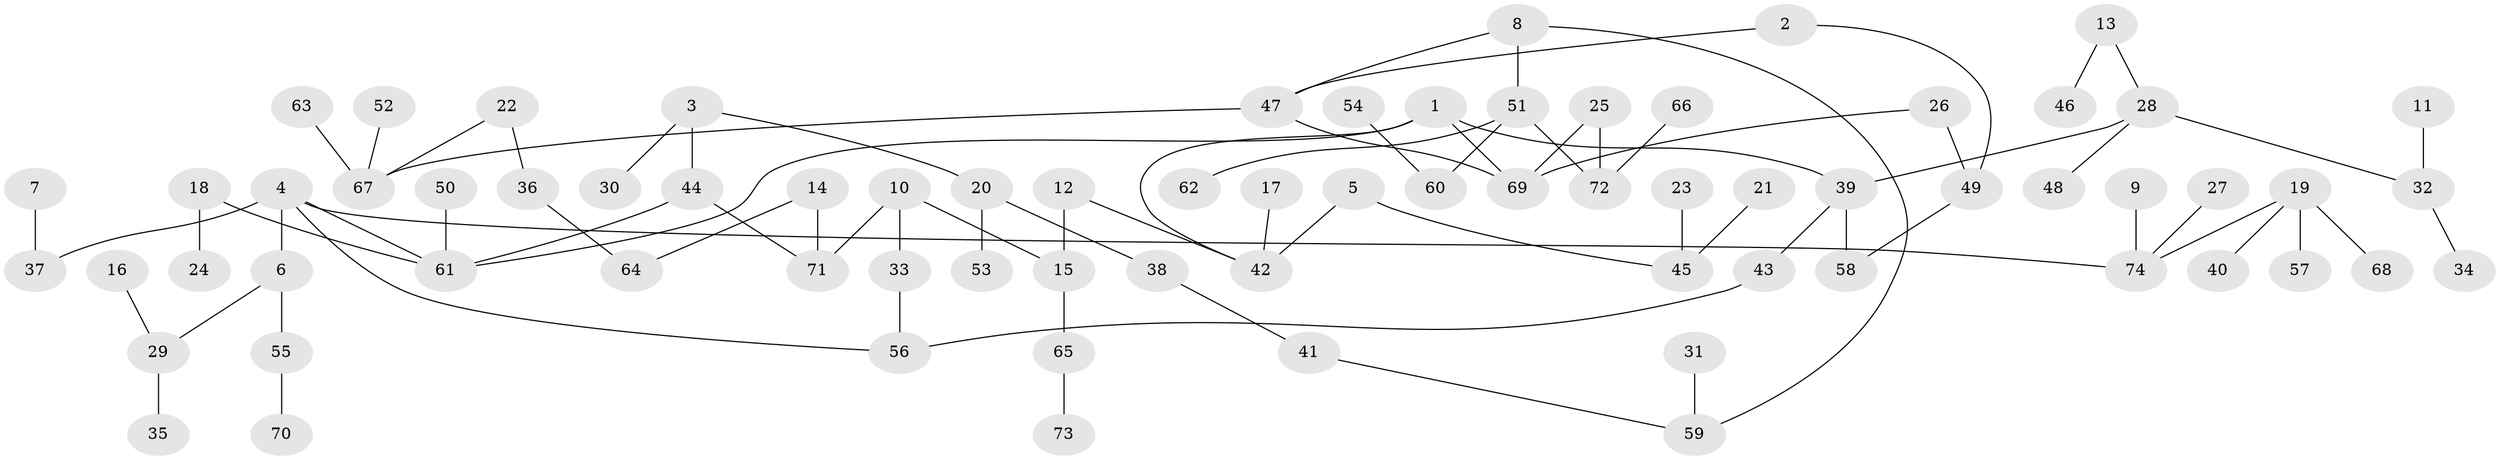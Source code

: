 // original degree distribution, {7: 0.006802721088435374, 4: 0.09523809523809523, 6: 0.04081632653061224, 3: 0.12244897959183673, 2: 0.2108843537414966, 5: 0.027210884353741496, 1: 0.4965986394557823}
// Generated by graph-tools (version 1.1) at 2025/00/03/09/25 03:00:56]
// undirected, 74 vertices, 81 edges
graph export_dot {
graph [start="1"]
  node [color=gray90,style=filled];
  1;
  2;
  3;
  4;
  5;
  6;
  7;
  8;
  9;
  10;
  11;
  12;
  13;
  14;
  15;
  16;
  17;
  18;
  19;
  20;
  21;
  22;
  23;
  24;
  25;
  26;
  27;
  28;
  29;
  30;
  31;
  32;
  33;
  34;
  35;
  36;
  37;
  38;
  39;
  40;
  41;
  42;
  43;
  44;
  45;
  46;
  47;
  48;
  49;
  50;
  51;
  52;
  53;
  54;
  55;
  56;
  57;
  58;
  59;
  60;
  61;
  62;
  63;
  64;
  65;
  66;
  67;
  68;
  69;
  70;
  71;
  72;
  73;
  74;
  1 -- 39 [weight=1.0];
  1 -- 42 [weight=1.0];
  1 -- 61 [weight=1.0];
  1 -- 69 [weight=1.0];
  2 -- 47 [weight=1.0];
  2 -- 49 [weight=1.0];
  3 -- 20 [weight=1.0];
  3 -- 30 [weight=1.0];
  3 -- 44 [weight=1.0];
  4 -- 6 [weight=1.0];
  4 -- 37 [weight=1.0];
  4 -- 56 [weight=1.0];
  4 -- 61 [weight=1.0];
  4 -- 74 [weight=1.0];
  5 -- 42 [weight=1.0];
  5 -- 45 [weight=1.0];
  6 -- 29 [weight=1.0];
  6 -- 55 [weight=1.0];
  7 -- 37 [weight=1.0];
  8 -- 47 [weight=1.0];
  8 -- 51 [weight=1.0];
  8 -- 59 [weight=1.0];
  9 -- 74 [weight=1.0];
  10 -- 15 [weight=1.0];
  10 -- 33 [weight=1.0];
  10 -- 71 [weight=1.0];
  11 -- 32 [weight=1.0];
  12 -- 15 [weight=1.0];
  12 -- 42 [weight=1.0];
  13 -- 28 [weight=1.0];
  13 -- 46 [weight=1.0];
  14 -- 64 [weight=1.0];
  14 -- 71 [weight=1.0];
  15 -- 65 [weight=1.0];
  16 -- 29 [weight=1.0];
  17 -- 42 [weight=1.0];
  18 -- 24 [weight=1.0];
  18 -- 61 [weight=1.0];
  19 -- 40 [weight=1.0];
  19 -- 57 [weight=1.0];
  19 -- 68 [weight=1.0];
  19 -- 74 [weight=1.0];
  20 -- 38 [weight=1.0];
  20 -- 53 [weight=1.0];
  21 -- 45 [weight=1.0];
  22 -- 36 [weight=1.0];
  22 -- 67 [weight=1.0];
  23 -- 45 [weight=1.0];
  25 -- 69 [weight=1.0];
  25 -- 72 [weight=1.0];
  26 -- 49 [weight=1.0];
  26 -- 69 [weight=1.0];
  27 -- 74 [weight=1.0];
  28 -- 32 [weight=1.0];
  28 -- 39 [weight=1.0];
  28 -- 48 [weight=1.0];
  29 -- 35 [weight=1.0];
  31 -- 59 [weight=1.0];
  32 -- 34 [weight=1.0];
  33 -- 56 [weight=1.0];
  36 -- 64 [weight=1.0];
  38 -- 41 [weight=1.0];
  39 -- 43 [weight=1.0];
  39 -- 58 [weight=1.0];
  41 -- 59 [weight=1.0];
  43 -- 56 [weight=1.0];
  44 -- 61 [weight=1.0];
  44 -- 71 [weight=1.0];
  47 -- 67 [weight=1.0];
  47 -- 69 [weight=1.0];
  49 -- 58 [weight=1.0];
  50 -- 61 [weight=1.0];
  51 -- 60 [weight=1.0];
  51 -- 62 [weight=1.0];
  51 -- 72 [weight=1.0];
  52 -- 67 [weight=1.0];
  54 -- 60 [weight=1.0];
  55 -- 70 [weight=1.0];
  63 -- 67 [weight=1.0];
  65 -- 73 [weight=1.0];
  66 -- 72 [weight=1.0];
}
